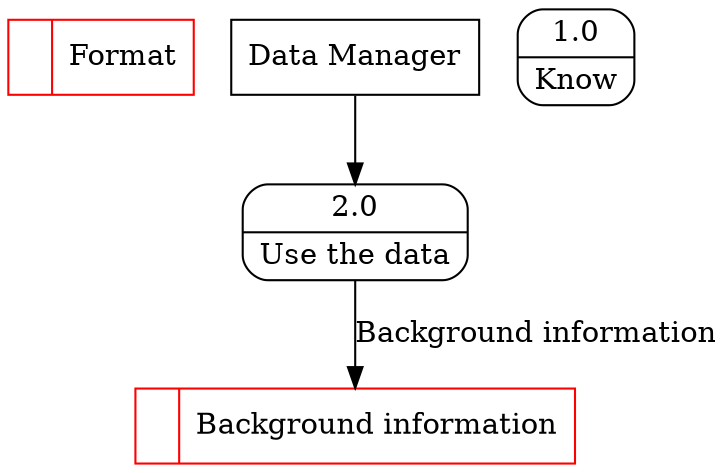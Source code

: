 digraph dfd2{ 
node[shape=record]
200 [label="<f0>  |<f1> Format " color=red];
201 [label="Data Manager" shape=box];
202 [label="{<f0> 1.0|<f1> Know }" shape=Mrecord];
2 [label="{<f0> 2.0|<f1> Use the data }" shape=Mrecord];
201 -> 2
1001 [label="<f0>  |<f1> Background information " color=red];
2 -> 1001 [label="Background information"]
}